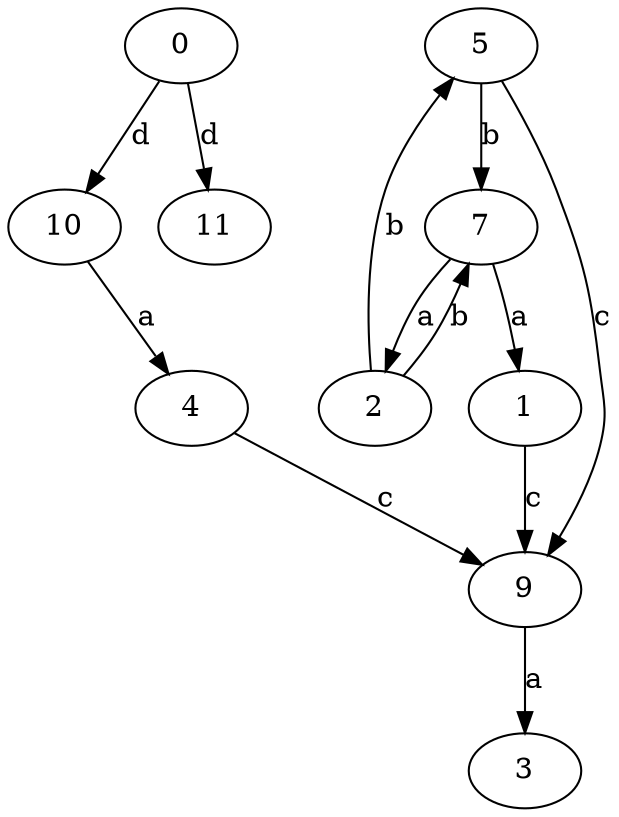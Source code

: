 strict digraph  {
1;
0;
2;
3;
4;
5;
7;
9;
10;
11;
1 -> 9  [label=c];
0 -> 10  [label=d];
0 -> 11  [label=d];
2 -> 5  [label=b];
2 -> 7  [label=b];
4 -> 9  [label=c];
5 -> 7  [label=b];
5 -> 9  [label=c];
7 -> 1  [label=a];
7 -> 2  [label=a];
9 -> 3  [label=a];
10 -> 4  [label=a];
}

